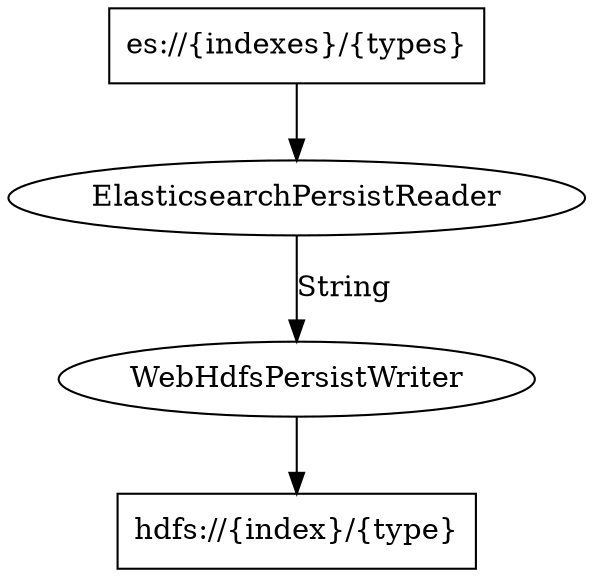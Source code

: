 digraph g {

  //providers
  ElasticsearchPersistReader [label="ElasticsearchPersistReader",shape=ellipse,URL="https://github.com/apache/incubator-streams/blob/master/streams-contrib/streams-provider-elasticsearch/src/main/java/org/apache/streams/elasticsearch/ElasticsearchPersistReader.java"];

  //persisters
  WebHdfsPersistWriter [label="WebHdfsPersistWriter",shape=ellipse,URL="https://github.com/apache/incubator-streams/blob/master/streams-contrib/streams-persist-elasticsearch/src/main/java/org/apache/streams/elasticsearch/ElasticsearchPersistWriter.java"];

  //data
  source [label="es://{indexes}/{types}",shape=box];
  destination [label="hdfs://{index}/{type}",shape=box];

  //stream
  source -> ElasticsearchPersistReader
  ElasticsearchPersistReader -> WebHdfsPersistWriter [label="String"];
  WebHdfsPersistWriter -> destination
}